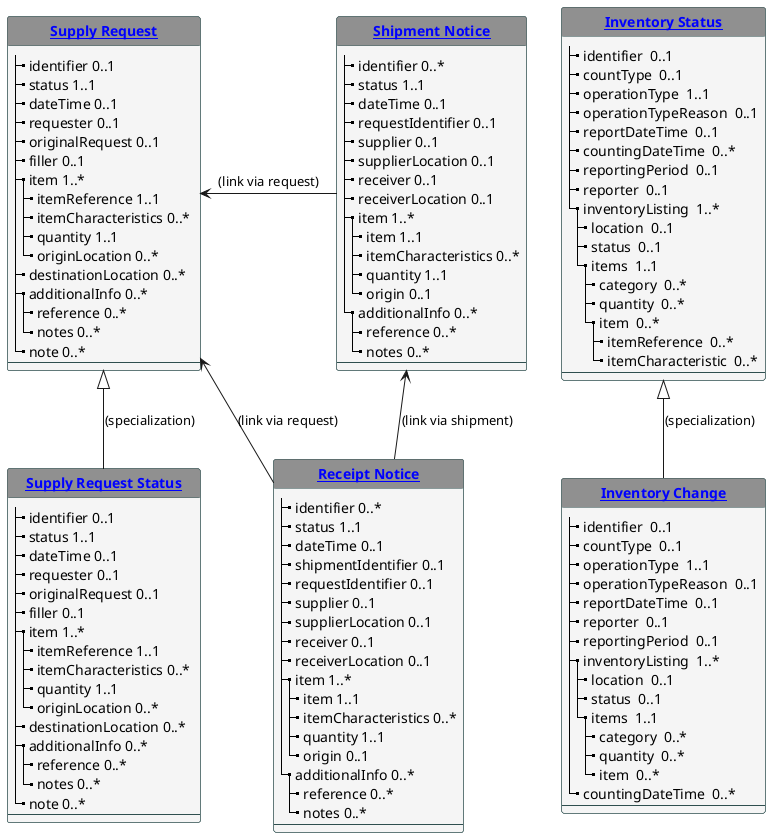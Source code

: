 @startuml
'skinparam linetype polyline
'skinparam linetype ortho
hide circle
hide stereotype

'!pragma layout smetana

skinparam class<<MD>> {
 BorderColor DarkSlateGray
 BackgroundColor WhiteSmoke
 HeaderBackgroundColor #909090
}

skinparam class<<TM>> {
 BorderColor #505090
 BackgroundColor APPLICATION
 HeaderBackgroundColor SkyBlue
}



    class "**[[StructureDefinition-SupplyRequestModel.html Supply Request]]**" as SR<<MD>> {
        |_ identifier 0..1
        |_ status 1..1
        |_ dateTime 0..1
        |_ requester 0..1
        |_ originalRequest 0..1
        |_ filler 0..1
        |_ item 1..*
          |_ itemReference 1..1
          |_ itemCharacteristics 0..*
          |_ quantity 1..1
          |_ originLocation 0..*
        |_ destinationLocation 0..*    
        |_ additionalInfo 0..*  
          |_ reference 0..*  
          |_ notes 0..*  
        |_ note 0..* 
        --
    }

    class "**[[StructureDefinition-SupplyRequestStatusModel.html Supply Request Status]]**" as SRS<<MD>> {
        |_ identifier 0..1
        |_ status 1..1
        |_ dateTime 0..1
        |_ requester 0..1
        |_ originalRequest 0..1
        |_ filler 0..1
        |_ item 1..*
          |_ itemReference 1..1
          |_ itemCharacteristics 0..*  
          |_ quantity 1..1
          |_ originLocation 0..*
        |_ destinationLocation 0..*    
        |_ additionalInfo 0..*  
          |_ reference 0..*  
          |_ notes 0..*  
        |_ note 0..* 
        --
    }
    class "**[[StructureDefinition-ShipmentNoticeModel.html Shipment Notice]]**" as SN<<MD>> {
        |_ identifier 0..*
        |_ status 1..1
        |_ dateTime 0..1
        |_ requestIdentifier 0..1
        |_ supplier 0..1
        |_ supplierLocation 0..1
        |_ receiver 0..1
        |_ receiverLocation 0..1
        |_ item 1..*
          |_ item 1..1
          |_ itemCharacteristics 0..*  
          |_ quantity 1..1
          |_ origin 0..1
        |_ additionalInfo 0..*  
          |_ reference 0..*  
          |_ notes 0..*  
        --
    }

    class "**[[StructureDefinition-ReceiptNoticeModel.html Receipt Notice]]**" as RN<<MD>> {
        |_ identifier 0..*
        |_ status 1..1
        |_ dateTime 0..1
        |_ shipmentIdentifier 0..1
        |_ requestIdentifier 0..1
        |_ supplier 0..1
        |_ supplierLocation 0..1
        |_ receiver 0..1
        |_ receiverLocation 0..1
        |_ item 1..*
          |_ item 1..1
          |_ itemCharacteristics 0..*  
          |_ quantity 1..1
          |_ origin 0..1
        |_ additionalInfo 0..*  
          |_ reference 0..*  
          |_ notes 0..*  
        --
    }

    
    class "**[[StructureDefinition-InventoryStatusModel.html Inventory Status]]**" as IS<<MD>> {
        |_ identifier  0..1
        |_ countType  0..1
        |_ operationType  1..1
        |_ operationTypeReason  0..1  
        |_ reportDateTime  0..1
        |_ countingDateTime  0..*  
        |_ reportingPeriod  0..1
        |_ reporter  0..1
        |_ inventoryListing  1..*
          |_ location  0..1
          |_ status  0..1
          |_ items  1..1
            |_ category  0..*
            |_ quantity  0..*
            |_ item  0..*
              |_ itemReference  0..*
              |_ itemCharacteristic  0..*
        --
    }


    class "**[[StructureDefinition-InventoryChangeModel.html Inventory Change]]**" as IC<<MD>> {
        |_ identifier  0..1
        |_ countType  0..1
        |_ operationType  1..1
        |_ operationTypeReason  0..1  
        |_ reportDateTime  0..1
        |_ reporter  0..1
        |_ reportingPeriod  0..1
        |_ inventoryListing  1..*
          |_ location  0..1
          |_ status  0..1
          |_ items  1..1
            |_ category  0..*
            |_ quantity  0..*
            |_ item  0..*
        |_ countingDateTime  0..*  
        --
    }
IC -up-|> IS: (specialization)



SRS -up-|> SR: (specialization)

SN -left-> SR: (link via request)

RN -up-> SN : (link via shipment)
RN -left-> SR : (link via request)

@enduml
